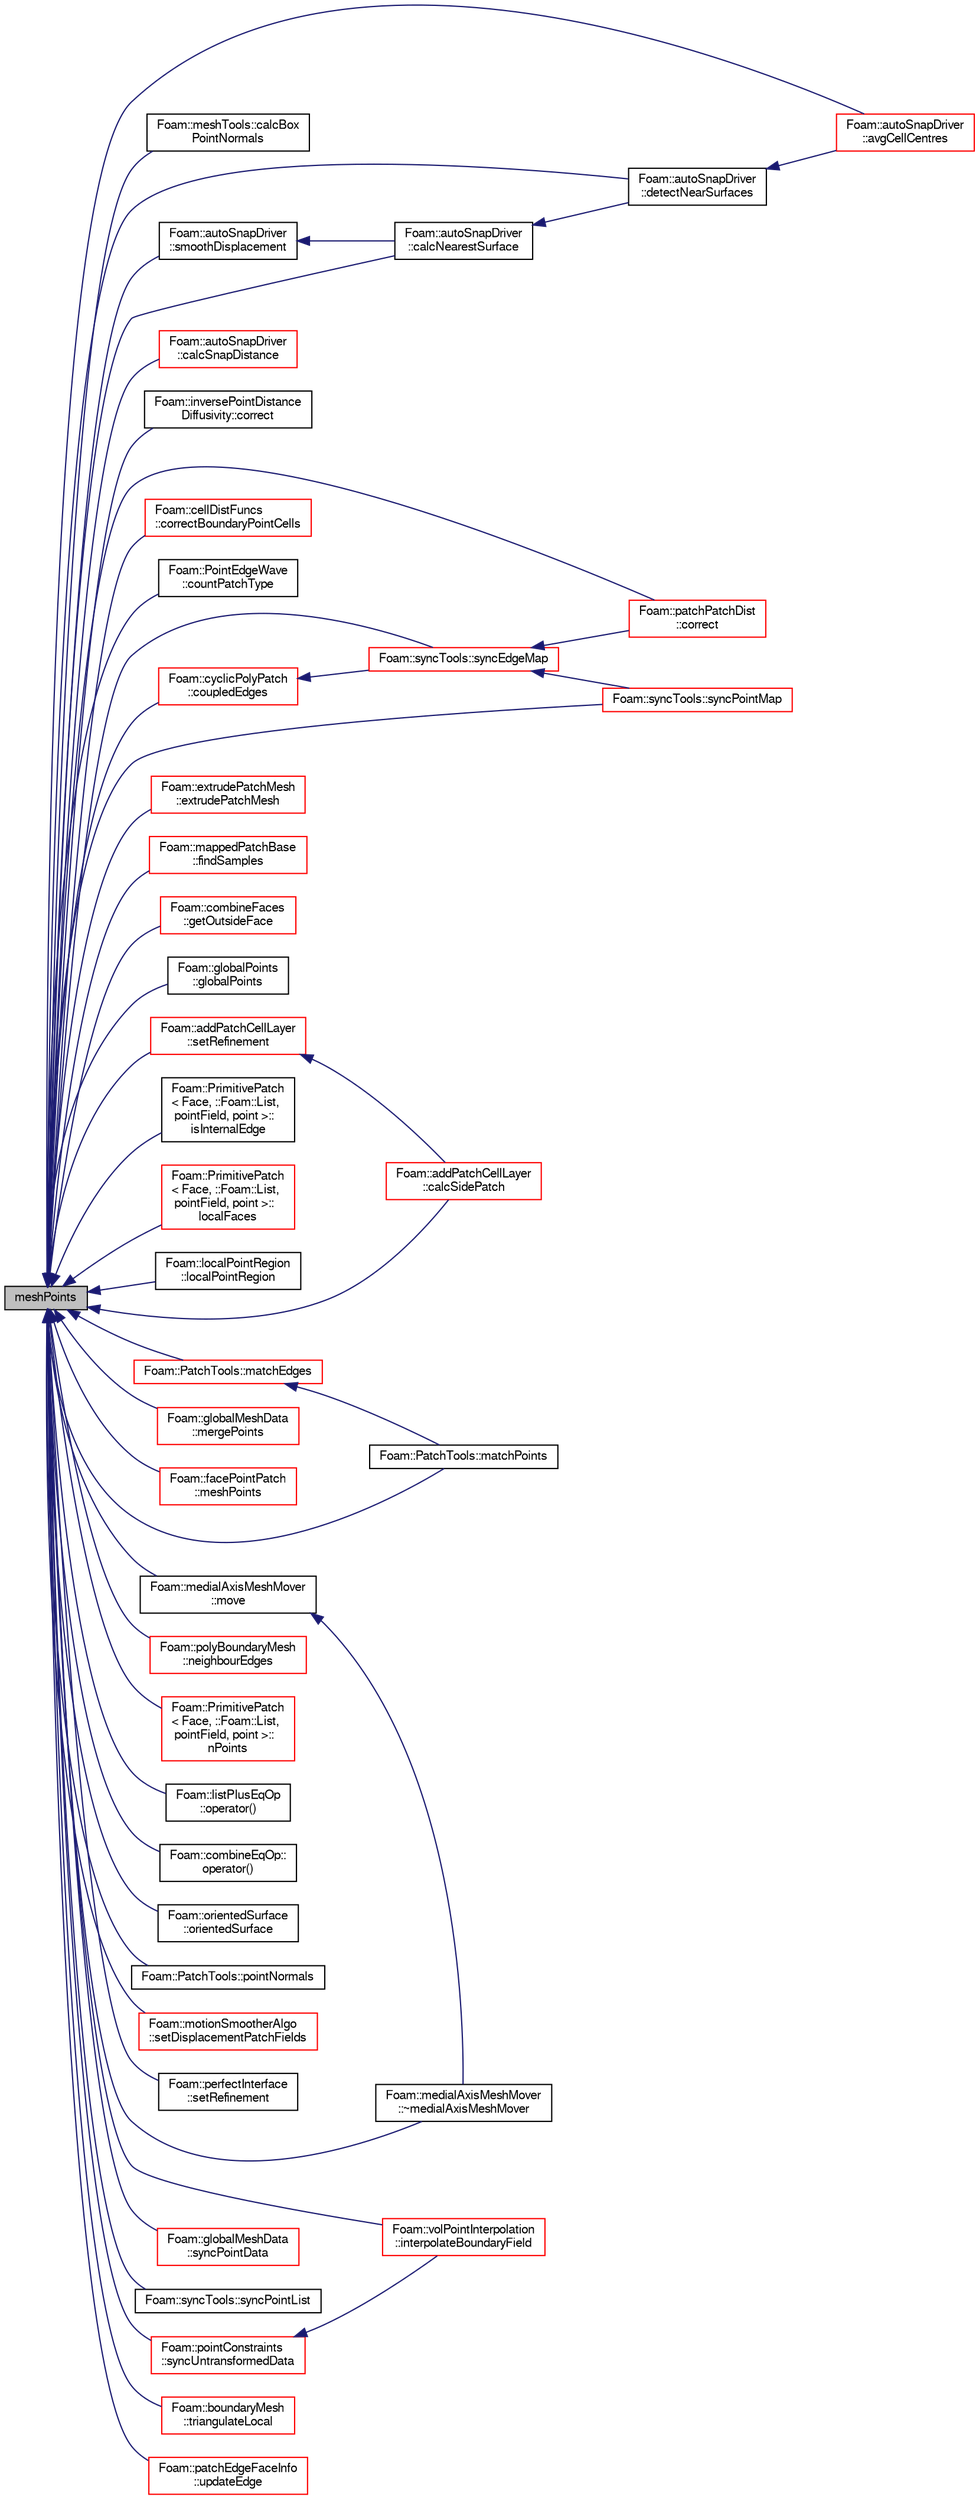 digraph "meshPoints"
{
  bgcolor="transparent";
  edge [fontname="FreeSans",fontsize="10",labelfontname="FreeSans",labelfontsize="10"];
  node [fontname="FreeSans",fontsize="10",shape=record];
  rankdir="LR";
  Node2000 [label="meshPoints",height=0.2,width=0.4,color="black", fillcolor="grey75", style="filled", fontcolor="black"];
  Node2000 -> Node2001 [dir="back",color="midnightblue",fontsize="10",style="solid",fontname="FreeSans"];
  Node2001 [label="Foam::autoSnapDriver\l::avgCellCentres",height=0.2,width=0.4,color="red",URL="$a24622.html#a9a5472df0725c810bc826b246e36068b",tooltip="Helper: calculate average cell centre per point. "];
  Node2000 -> Node2007 [dir="back",color="midnightblue",fontsize="10",style="solid",fontname="FreeSans"];
  Node2007 [label="Foam::meshTools::calcBox\lPointNormals",height=0.2,width=0.4,color="black",URL="$a21153.html#a4ba6200a07a6aab35485561987f60185",tooltip="Calculate point normals on a &#39;box&#39; mesh (all edges aligned with. "];
  Node2000 -> Node2008 [dir="back",color="midnightblue",fontsize="10",style="solid",fontname="FreeSans"];
  Node2008 [label="Foam::autoSnapDriver\l::calcNearestSurface",height=0.2,width=0.4,color="black",URL="$a24622.html#a0a334a64613ee0c208d8edf18306bcf2",tooltip="Per patch point calculate point on nearest surface. Set as. "];
  Node2008 -> Node2009 [dir="back",color="midnightblue",fontsize="10",style="solid",fontname="FreeSans"];
  Node2009 [label="Foam::autoSnapDriver\l::detectNearSurfaces",height=0.2,width=0.4,color="black",URL="$a24622.html#a03198aa35e22c16271a36768040a8c11",tooltip="Per patch point override displacement if in gap situation. "];
  Node2009 -> Node2001 [dir="back",color="midnightblue",fontsize="10",style="solid",fontname="FreeSans"];
  Node2000 -> Node2010 [dir="back",color="midnightblue",fontsize="10",style="solid",fontname="FreeSans"];
  Node2010 [label="Foam::addPatchCellLayer\l::calcSidePatch",height=0.2,width=0.4,color="red",URL="$a21626.html#a25346f181e6f56df9a1839ff94eea581",tooltip="Boundary edges get extruded into boundary faces. Determine patch. "];
  Node2000 -> Node2004 [dir="back",color="midnightblue",fontsize="10",style="solid",fontname="FreeSans"];
  Node2004 [label="Foam::autoSnapDriver\l::calcSnapDistance",height=0.2,width=0.4,color="red",URL="$a24622.html#afd4d0bc8076355e778a983cde07f58af",tooltip="Calculate edge length per patch point. "];
  Node2000 -> Node2018 [dir="back",color="midnightblue",fontsize="10",style="solid",fontname="FreeSans"];
  Node2018 [label="Foam::inversePointDistance\lDiffusivity::correct",height=0.2,width=0.4,color="black",URL="$a23366.html#a3ae44b28050c3aa494c1d8e18cf618c1",tooltip="Correct the motion diffusivity. "];
  Node2000 -> Node2019 [dir="back",color="midnightblue",fontsize="10",style="solid",fontname="FreeSans"];
  Node2019 [label="Foam::patchPatchDist\l::correct",height=0.2,width=0.4,color="red",URL="$a24846.html#a3ae44b28050c3aa494c1d8e18cf618c1",tooltip="Correct for mesh geom/topo changes. "];
  Node2000 -> Node2021 [dir="back",color="midnightblue",fontsize="10",style="solid",fontname="FreeSans"];
  Node2021 [label="Foam::cellDistFuncs\l::correctBoundaryPointCells",height=0.2,width=0.4,color="red",URL="$a24958.html#ae4ed6e24a4dba014836260aece8f8ead",tooltip="Correct all cells connected to wall (via point). Sets values in. "];
  Node2000 -> Node2031 [dir="back",color="midnightblue",fontsize="10",style="solid",fontname="FreeSans"];
  Node2031 [label="Foam::PointEdgeWave\l::countPatchType",height=0.2,width=0.4,color="black",URL="$a24858.html#a774d50194a0ab5809347d4eb20808ff6"];
  Node2000 -> Node2032 [dir="back",color="midnightblue",fontsize="10",style="solid",fontname="FreeSans"];
  Node2032 [label="Foam::cyclicPolyPatch\l::coupledEdges",height=0.2,width=0.4,color="red",URL="$a27434.html#a4c970d354b1bca8ccb1dff0855586ed7",tooltip="Return connected edges (from patch local to neighbour patch local). "];
  Node2032 -> Node2231 [dir="back",color="midnightblue",fontsize="10",style="solid",fontname="FreeSans"];
  Node2231 [label="Foam::syncTools::syncEdgeMap",height=0.2,width=0.4,color="red",URL="$a27502.html#a154ac086463b8d7a0eed8c4539d3ab73",tooltip="Synchronize values on selected edges. "];
  Node2231 -> Node2019 [dir="back",color="midnightblue",fontsize="10",style="solid",fontname="FreeSans"];
  Node2231 -> Node2234 [dir="back",color="midnightblue",fontsize="10",style="solid",fontname="FreeSans"];
  Node2234 [label="Foam::syncTools::syncPointMap",height=0.2,width=0.4,color="red",URL="$a27502.html#a08bdf5c6403dd4367d1714c3d5b4145d",tooltip="Synchronize values on selected points. "];
  Node2000 -> Node2009 [dir="back",color="midnightblue",fontsize="10",style="solid",fontname="FreeSans"];
  Node2000 -> Node2262 [dir="back",color="midnightblue",fontsize="10",style="solid",fontname="FreeSans"];
  Node2262 [label="Foam::extrudePatchMesh\l::extrudePatchMesh",height=0.2,width=0.4,color="red",URL="$a21446.html#ada5aee048de4d025b44660aca99d21a6",tooltip="Construct from mesh, patch and dictionary. "];
  Node2000 -> Node2264 [dir="back",color="midnightblue",fontsize="10",style="solid",fontname="FreeSans"];
  Node2264 [label="Foam::mappedPatchBase\l::findSamples",height=0.2,width=0.4,color="red",URL="$a25094.html#a5b45dd96de2566fe120ce82fd632868c",tooltip="Find cells/faces containing samples. "];
  Node2000 -> Node2212 [dir="back",color="midnightblue",fontsize="10",style="solid",fontname="FreeSans"];
  Node2212 [label="Foam::combineFaces\l::getOutsideFace",height=0.2,width=0.4,color="red",URL="$a21634.html#af695da5d6484dda0cf20307778b302f0",tooltip="Gets outside of patch as a face (in mesh point labels) "];
  Node2000 -> Node2267 [dir="back",color="midnightblue",fontsize="10",style="solid",fontname="FreeSans"];
  Node2267 [label="Foam::globalPoints\l::globalPoints",height=0.2,width=0.4,color="black",URL="$a27342.html#a5b9bf5e73479291de2416412bc6f1da8",tooltip="Construct from mesh and patch of coupled faces. Difference with. "];
  Node2000 -> Node2268 [dir="back",color="midnightblue",fontsize="10",style="solid",fontname="FreeSans"];
  Node2268 [label="Foam::volPointInterpolation\l::interpolateBoundaryField",height=0.2,width=0.4,color="red",URL="$a23286.html#a3084da4ba1da6061bb7dcd9bda567d54",tooltip="Interpolate boundary field without applying constraints/boundary. "];
  Node2000 -> Node2274 [dir="back",color="midnightblue",fontsize="10",style="solid",fontname="FreeSans"];
  Node2274 [label="Foam::PrimitivePatch\l\< Face, ::Foam::List,\l pointField, point \>::\lisInternalEdge",height=0.2,width=0.4,color="black",URL="$a27538.html#ac2458a175e66b555e443539d6c726e06",tooltip="Is internal edge? "];
  Node2000 -> Node2275 [dir="back",color="midnightblue",fontsize="10",style="solid",fontname="FreeSans"];
  Node2275 [label="Foam::PrimitivePatch\l\< Face, ::Foam::List,\l pointField, point \>::\llocalFaces",height=0.2,width=0.4,color="red",URL="$a27538.html#aa4bd29e9c9de3d53e26aa2bf2e803c60",tooltip="Return patch faces addressing into local point list. "];
  Node2000 -> Node2296 [dir="back",color="midnightblue",fontsize="10",style="solid",fontname="FreeSans"];
  Node2296 [label="Foam::localPointRegion\l::localPointRegion",height=0.2,width=0.4,color="black",URL="$a25198.html#a0fbd2e445412355130a733d70eaaeb18",tooltip="Construct from mesh. Assumes all non-coupled boundary points. "];
  Node2000 -> Node2297 [dir="back",color="midnightblue",fontsize="10",style="solid",fontname="FreeSans"];
  Node2297 [label="Foam::PatchTools::matchEdges",height=0.2,width=0.4,color="red",URL="$a27526.html#af33c8acb7b267d0ccea6a0365776e1d1",tooltip="Find corresponding edges on patches sharing the same points. "];
  Node2297 -> Node2301 [dir="back",color="midnightblue",fontsize="10",style="solid",fontname="FreeSans"];
  Node2301 [label="Foam::PatchTools::matchPoints",height=0.2,width=0.4,color="black",URL="$a27526.html#a53abaec4e100007300e11cedf4c5b772",tooltip="Find corresponding points on patches sharing the same points. "];
  Node2000 -> Node2301 [dir="back",color="midnightblue",fontsize="10",style="solid",fontname="FreeSans"];
  Node2000 -> Node2302 [dir="back",color="midnightblue",fontsize="10",style="solid",fontname="FreeSans"];
  Node2302 [label="Foam::globalMeshData\l::mergePoints",height=0.2,width=0.4,color="red",URL="$a27334.html#aa4df94c65c44d0e38bcd229cd913f042",tooltip="Helper for merging (collocated!) mesh point data. "];
  Node2000 -> Node2325 [dir="back",color="midnightblue",fontsize="10",style="solid",fontname="FreeSans"];
  Node2325 [label="Foam::facePointPatch\l::meshPoints",height=0.2,width=0.4,color="red",URL="$a27322.html#a39403c043c6c0b5b901be27508922162",tooltip="Return mesh points. "];
  Node2000 -> Node2327 [dir="back",color="midnightblue",fontsize="10",style="solid",fontname="FreeSans"];
  Node2327 [label="Foam::medialAxisMeshMover\l::move",height=0.2,width=0.4,color="black",URL="$a24654.html#a298042b135d36380a27b56b6c27ad5eb",tooltip="Move mesh using current pointDisplacement boundary values. "];
  Node2327 -> Node2328 [dir="back",color="midnightblue",fontsize="10",style="solid",fontname="FreeSans"];
  Node2328 [label="Foam::medialAxisMeshMover\l::~medialAxisMeshMover",height=0.2,width=0.4,color="black",URL="$a24654.html#a03eb6ed57214533ca9c7282a850b1ea3"];
  Node2000 -> Node2329 [dir="back",color="midnightblue",fontsize="10",style="solid",fontname="FreeSans"];
  Node2329 [label="Foam::polyBoundaryMesh\l::neighbourEdges",height=0.2,width=0.4,color="red",URL="$a27402.html#a430d61af7deb5b3579553b92d7a3034c",tooltip="Per patch the edges on the neighbouring patch. Is for every external. "];
  Node2000 -> Node2416 [dir="back",color="midnightblue",fontsize="10",style="solid",fontname="FreeSans"];
  Node2416 [label="Foam::PrimitivePatch\l\< Face, ::Foam::List,\l pointField, point \>::\lnPoints",height=0.2,width=0.4,color="red",URL="$a27538.html#a1c886a784a597459dbf2d9470798e9dd",tooltip="Return number of points supporting patch faces. "];
  Node2000 -> Node2417 [dir="back",color="midnightblue",fontsize="10",style="solid",fontname="FreeSans"];
  Node2417 [label="Foam::listPlusEqOp\l::operator()",height=0.2,width=0.4,color="black",URL="$a24626.html#a2bca5855a51bffee2f0fe2aacc4aba10"];
  Node2000 -> Node2418 [dir="back",color="midnightblue",fontsize="10",style="solid",fontname="FreeSans"];
  Node2418 [label="Foam::combineEqOp::\loperator()",height=0.2,width=0.4,color="black",URL="$a24854.html#a6740aea5286c86b081babfc0c001556c"];
  Node2000 -> Node2419 [dir="back",color="midnightblue",fontsize="10",style="solid",fontname="FreeSans"];
  Node2419 [label="Foam::orientedSurface\l::orientedSurface",height=0.2,width=0.4,color="black",URL="$a25506.html#aac49697c112eb64d5545ce2d8e237a2c",tooltip="Construct from triSurface. Calculates outside point as being. "];
  Node2000 -> Node2420 [dir="back",color="midnightblue",fontsize="10",style="solid",fontname="FreeSans"];
  Node2420 [label="Foam::PatchTools::pointNormals",height=0.2,width=0.4,color="black",URL="$a27526.html#ab60186b13b96788288ecfa924a6950d2"];
  Node2000 -> Node2421 [dir="back",color="midnightblue",fontsize="10",style="solid",fontname="FreeSans"];
  Node2421 [label="Foam::motionSmootherAlgo\l::setDisplacementPatchFields",height=0.2,width=0.4,color="red",URL="$a21550.html#a1117a26b03c2fa65a7065fe94f32757c",tooltip="Set patch fields on displacement to be consistent with. "];
  Node2000 -> Node2207 [dir="back",color="midnightblue",fontsize="10",style="solid",fontname="FreeSans"];
  Node2207 [label="Foam::perfectInterface\l::setRefinement",height=0.2,width=0.4,color="black",URL="$a21586.html#a7253b581bef08b26159ea0e738a8883a",tooltip="Insert the layer addition/removal instructions. "];
  Node2000 -> Node2217 [dir="back",color="midnightblue",fontsize="10",style="solid",fontname="FreeSans"];
  Node2217 [label="Foam::addPatchCellLayer\l::setRefinement",height=0.2,width=0.4,color="red",URL="$a21626.html#a9488cb0518f21b76444c508cc9658d64",tooltip="Play commands into polyTopoChange to create layers on top. "];
  Node2217 -> Node2010 [dir="back",color="midnightblue",fontsize="10",style="solid",fontname="FreeSans"];
  Node2000 -> Node2100 [dir="back",color="midnightblue",fontsize="10",style="solid",fontname="FreeSans"];
  Node2100 [label="Foam::autoSnapDriver\l::smoothDisplacement",height=0.2,width=0.4,color="black",URL="$a24622.html#ab9edad6f253859d05fb0b849fc55f5e2",tooltip="Smooth the displacement field to the internal. "];
  Node2100 -> Node2008 [dir="back",color="midnightblue",fontsize="10",style="solid",fontname="FreeSans"];
  Node2000 -> Node2231 [dir="back",color="midnightblue",fontsize="10",style="solid",fontname="FreeSans"];
  Node2000 -> Node2423 [dir="back",color="midnightblue",fontsize="10",style="solid",fontname="FreeSans"];
  Node2423 [label="Foam::globalMeshData\l::syncPointData",height=0.2,width=0.4,color="red",URL="$a27334.html#ab1fec26488731ebaf36bbaab0bec89ea",tooltip="Helper to synchronise coupled patch point data. "];
  Node2000 -> Node2457 [dir="back",color="midnightblue",fontsize="10",style="solid",fontname="FreeSans"];
  Node2457 [label="Foam::syncTools::syncPointList",height=0.2,width=0.4,color="black",URL="$a27502.html#a66344f300480fd9182a928f64fd31b54"];
  Node2000 -> Node2234 [dir="back",color="midnightblue",fontsize="10",style="solid",fontname="FreeSans"];
  Node2000 -> Node2319 [dir="back",color="midnightblue",fontsize="10",style="solid",fontname="FreeSans"];
  Node2319 [label="Foam::pointConstraints\l::syncUntransformedData",height=0.2,width=0.4,color="red",URL="$a23282.html#a60a2f4543c7dc5c768bd06768d7004c6",tooltip="Helper: sync data on collocated points only. "];
  Node2319 -> Node2268 [dir="back",color="midnightblue",fontsize="10",style="solid",fontname="FreeSans"];
  Node2000 -> Node2458 [dir="back",color="midnightblue",fontsize="10",style="solid",fontname="FreeSans"];
  Node2458 [label="Foam::boundaryMesh\l::triangulateLocal",height=0.2,width=0.4,color="red",URL="$a21430.html#a9260c729f24a2c6f8f7e1aae2a32da2d",tooltip="Same as triangulate but in local vertex numbering. "];
  Node2000 -> Node2462 [dir="back",color="midnightblue",fontsize="10",style="solid",fontname="FreeSans"];
  Node2462 [label="Foam::patchEdgeFaceInfo\l::updateEdge",height=0.2,width=0.4,color="red",URL="$a24822.html#a55eb17e410aba7caf8c8ff010e715a75",tooltip="Influence of face on edge. "];
  Node2000 -> Node2328 [dir="back",color="midnightblue",fontsize="10",style="solid",fontname="FreeSans"];
}
